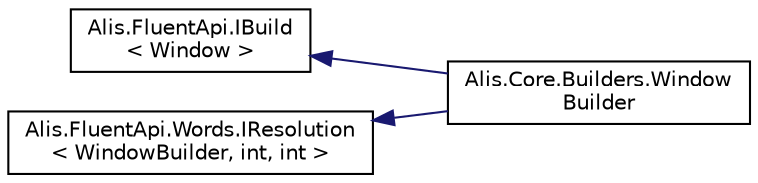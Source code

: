 digraph "Graphical Class Hierarchy"
{
 // LATEX_PDF_SIZE
  edge [fontname="Helvetica",fontsize="10",labelfontname="Helvetica",labelfontsize="10"];
  node [fontname="Helvetica",fontsize="10",shape=record];
  rankdir="LR";
  Node428 [label="Alis.FluentApi.IBuild\l\< Window \>",height=0.2,width=0.4,color="black", fillcolor="white", style="filled",URL="$interface_alis_1_1_fluent_api_1_1_i_build.html",tooltip=" "];
  Node428 -> Node1 [dir="back",color="midnightblue",fontsize="10",style="solid",fontname="Helvetica"];
  Node1 [label="Alis.Core.Builders.Window\lBuilder",height=0.2,width=0.4,color="black", fillcolor="white", style="filled",URL="$class_alis_1_1_core_1_1_builders_1_1_window_builder.html",tooltip="The window builder class"];
  Node0 [label="Alis.FluentApi.Words.IResolution\l\< WindowBuilder, int, int \>",height=0.2,width=0.4,color="black", fillcolor="white", style="filled",URL="$interface_alis_1_1_fluent_api_1_1_words_1_1_i_resolution.html",tooltip=" "];
  Node0 -> Node1 [dir="back",color="midnightblue",fontsize="10",style="solid",fontname="Helvetica"];
}
